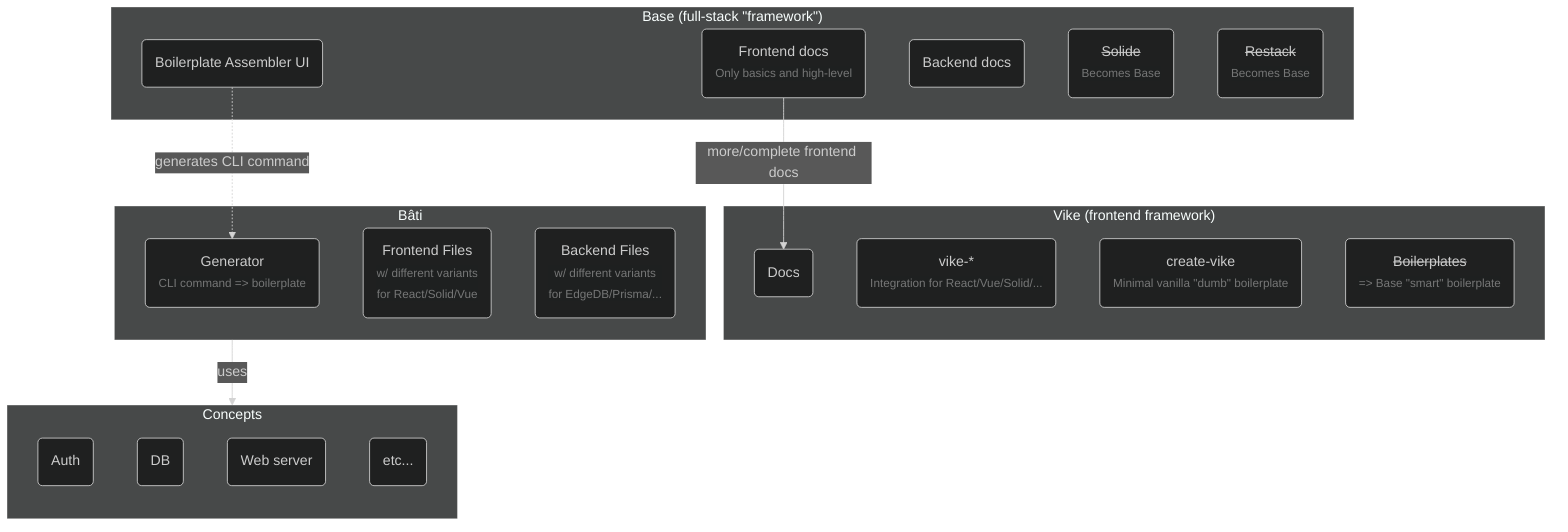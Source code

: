 %%{
  init: {
    "theme": "dark"
  }
}%%

flowchart TB
    Base_doc_frontend -- more/complete frontend docs --> Vike_doc
    Base_boilerplate -. generates CLI command .-> Bati_gen
    Bati -- uses --> Concepts

    subgraph Base["Base (full-stack &quot;framework&quot;)"]
        Base_boilerplate("
            Boilerplate Assembler UI
        ")
        Base_doc_fullstack("
            Backend docs
        ")
        Base_doc_frontend("
            Frontend docs
            <small style='opacity: 0.5'>Only basics and high-level</small>
        ")
        Base_Solide("
            <s>Solide</s>
            <small style='opacity: 0.5'>Becomes Base</small>
        ")
        Base_Restack("
            <s>Restack</s>
            <small style='opacity: 0.5'>Becomes Base</small>
        ")
    end

    subgraph Vike["Vike (frontend framework)"]
        Vike_doc("Docs")
        Vike_integrations("
           vike-*
           <small style='opacity: 0.5'>Integration for React/Vue/Solid/...</small>
        ")
        Vike_create("
          create-vike
          <small style='opacity: 0.5'>Minimal vanilla &quot;dumb&quot; boilerplate</small>
        ")
        Vike_boilerplates("
          <s>Boilerplates</s>
          <small style='opacity: 0.5'>=> Base &quot;smart&quot; boilerplate</small>
        ")
    end

    subgraph Bati["Bâti"]
        Bati_gen("
          Generator
          <small style='opacity: 0.5'>CLI command => boilerplate</small>
        ")
        Bati_frontend("
          Frontend Files
          <small style='opacity: 0.5'>w/ different variants \n for React/Solid/Vue</small>
        ")
        Bati_backend("
          Backend Files
          <small style='opacity: 0.5'>w/ different variants \n for EdgeDB/Prisma/...</small>
        ")
    end

    subgraph Concepts
        direction TB
        Concepts_auth("Auth")
        Concepts_db("DB")
        Concepts_web("Web server")
        Concepts_etc("etc...")
    end